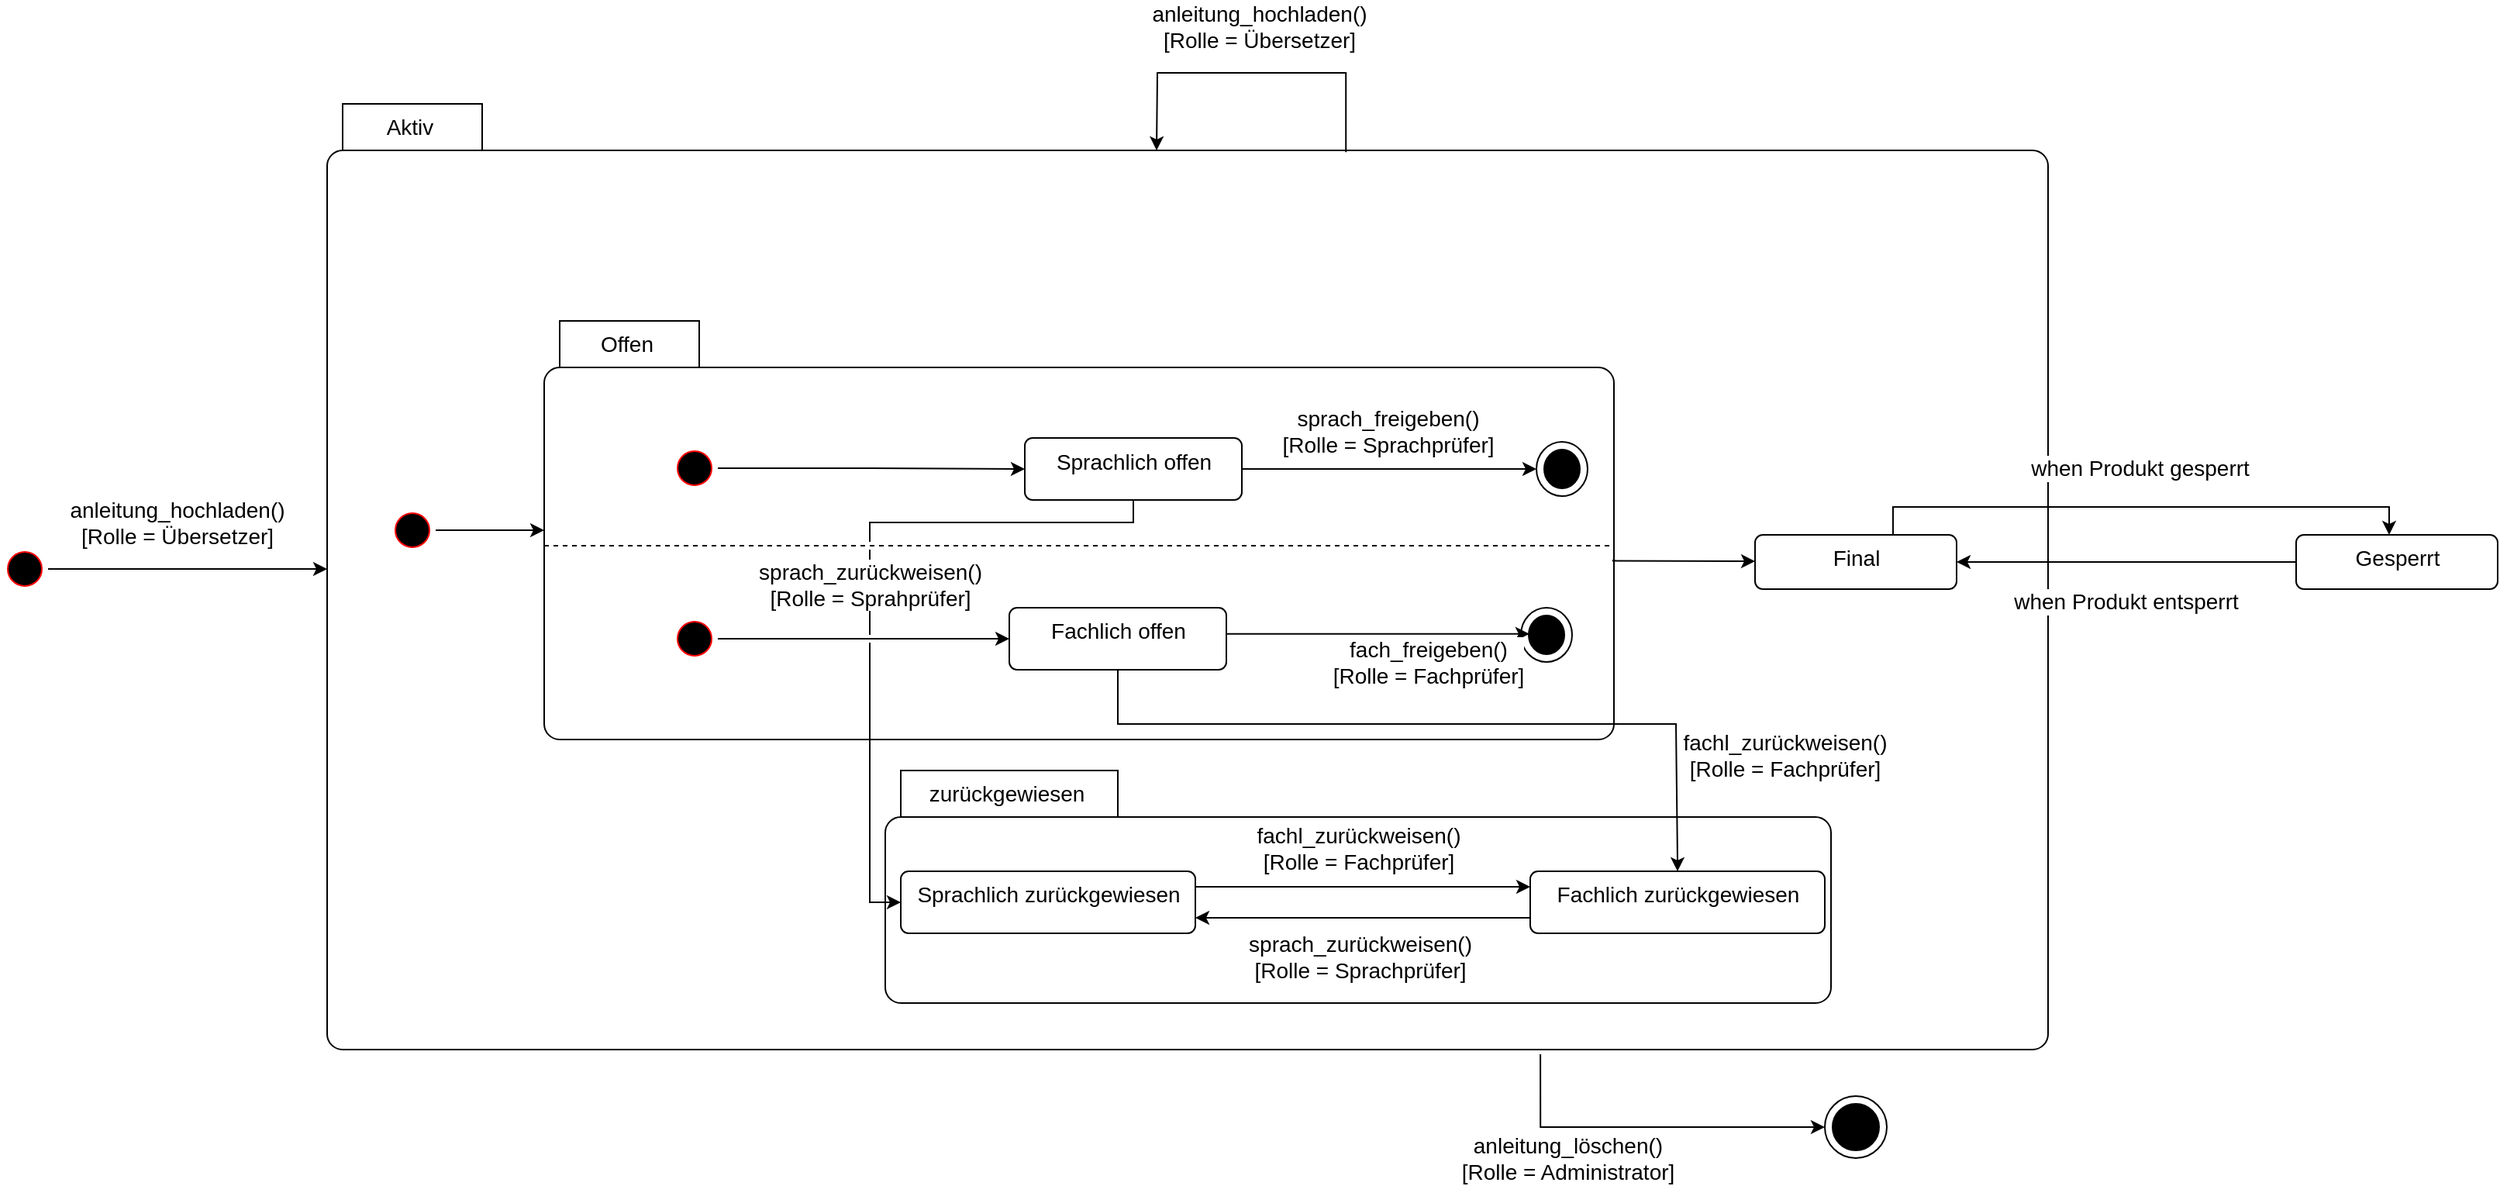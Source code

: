 <mxfile version="17.5.1" type="device"><diagram id="piDJ5L8V4mCm7CnBVaB8" name="Page-1"><mxGraphModel dx="2008" dy="677" grid="1" gridSize="10" guides="1" tooltips="1" connect="1" arrows="1" fold="1" page="1" pageScale="1" pageWidth="827" pageHeight="1169" math="0" shadow="0"><root><mxCell id="0"/><mxCell id="1" parent="0"/><mxCell id="wU2Yq0ODiKSb6mieIzIe-41" value="anleitung_hochladen() &lt;br style=&quot;font-size: 14px&quot;&gt;[Rolle = Übersetzer]" style="edgeStyle=orthogonalEdgeStyle;rounded=0;jumpStyle=gap;jumpSize=5;orthogonalLoop=1;jettySize=auto;html=1;entryX=0;entryY=0;entryDx=0;entryDy=300;entryPerimeter=0;fontSize=14;" parent="1" source="wU2Yq0ODiKSb6mieIzIe-6" target="wU2Yq0ODiKSb6mieIzIe-8" edge="1"><mxGeometry x="-0.077" y="30" relative="1" as="geometry"><mxPoint as="offset"/></mxGeometry></mxCell><mxCell id="wU2Yq0ODiKSb6mieIzIe-6" value="" style="ellipse;html=1;shape=startState;fillColor=#000000;strokeColor=#ff0000;fontSize=14;" parent="1" vertex="1"><mxGeometry x="-70" y="455" width="30" height="30" as="geometry"/></mxCell><mxCell id="wU2Yq0ODiKSb6mieIzIe-8" value="Aktiv" style="shape=folder;align=center;verticalAlign=middle;fontStyle=0;tabWidth=100;tabHeight=30;tabPosition=left;html=1;boundedLbl=1;labelInHeader=1;rounded=1;absoluteArcSize=1;arcSize=10;fontSize=14;" parent="1" vertex="1"><mxGeometry x="140" y="170" width="1110" height="610" as="geometry"/></mxCell><mxCell id="wU2Yq0ODiKSb6mieIzIe-12" style="edgeStyle=orthogonalEdgeStyle;rounded=0;orthogonalLoop=1;jettySize=auto;html=1;fontSize=14;" parent="1" source="wU2Yq0ODiKSb6mieIzIe-9" target="wU2Yq0ODiKSb6mieIzIe-11" edge="1"><mxGeometry relative="1" as="geometry"/></mxCell><mxCell id="wU2Yq0ODiKSb6mieIzIe-9" value="" style="ellipse;html=1;shape=startState;fillColor=#000000;strokeColor=#ff0000;fontSize=14;" parent="1" vertex="1"><mxGeometry x="180" y="430" width="30" height="30" as="geometry"/></mxCell><mxCell id="wU2Yq0ODiKSb6mieIzIe-11" value="Offen" style="shape=folder;align=center;verticalAlign=middle;fontStyle=0;tabWidth=100;tabHeight=30;tabPosition=left;html=1;boundedLbl=1;labelInHeader=1;rounded=1;absoluteArcSize=1;arcSize=10;fontSize=14;" parent="1" vertex="1"><mxGeometry x="280" y="310" width="690" height="270" as="geometry"/></mxCell><mxCell id="wU2Yq0ODiKSb6mieIzIe-20" value="sprach_freigeben()&lt;br&gt;[Rolle = Sprachprüfer]" style="edgeStyle=orthogonalEdgeStyle;rounded=0;orthogonalLoop=1;jettySize=auto;html=1;fontSize=14;entryX=0;entryY=0.5;entryDx=0;entryDy=0;entryPerimeter=0;" parent="1" source="wU2Yq0ODiKSb6mieIzIe-15" target="wU2Yq0ODiKSb6mieIzIe-21" edge="1"><mxGeometry y="25" relative="1" as="geometry"><mxPoint x="-1" as="offset"/><mxPoint x="740" y="405.5" as="targetPoint"/></mxGeometry></mxCell><mxCell id="wU2Yq0ODiKSb6mieIzIe-15" value="Sprachlich offen" style="html=1;align=center;verticalAlign=top;rounded=1;absoluteArcSize=1;arcSize=10;dashed=0;fontSize=14;" parent="1" vertex="1"><mxGeometry x="590" y="385.5" width="140" height="40" as="geometry"/></mxCell><mxCell id="wU2Yq0ODiKSb6mieIzIe-18" style="edgeStyle=orthogonalEdgeStyle;rounded=0;orthogonalLoop=1;jettySize=auto;html=1;fontSize=14;" parent="1" source="wU2Yq0ODiKSb6mieIzIe-16" target="wU2Yq0ODiKSb6mieIzIe-15" edge="1"><mxGeometry relative="1" as="geometry"/></mxCell><mxCell id="wU2Yq0ODiKSb6mieIzIe-16" value="" style="ellipse;html=1;shape=startState;fillColor=#000000;strokeColor=#ff0000;fontSize=14;" parent="1" vertex="1"><mxGeometry x="362" y="390" width="30" height="30" as="geometry"/></mxCell><mxCell id="wU2Yq0ODiKSb6mieIzIe-21" value="" style="shape=mxgraph.sysml.actFinal;html=1;verticalLabelPosition=bottom;labelBackgroundColor=#ffffff;verticalAlign=top;fontSize=14;" parent="1" vertex="1"><mxGeometry x="920" y="388" width="33" height="35" as="geometry"/></mxCell><mxCell id="wU2Yq0ODiKSb6mieIzIe-23" value="" style="endArrow=none;dashed=1;html=1;rounded=0;exitX=0;exitY=0;exitDx=0;exitDy=145;exitPerimeter=0;entryX=0;entryY=0;entryDx=690;entryDy=145;entryPerimeter=0;jumpSize=5;jumpStyle=gap;fontSize=14;" parent="1" source="wU2Yq0ODiKSb6mieIzIe-11" target="wU2Yq0ODiKSb6mieIzIe-11" edge="1"><mxGeometry width="50" height="50" relative="1" as="geometry"><mxPoint x="360" y="510" as="sourcePoint"/><mxPoint x="410" y="460" as="targetPoint"/></mxGeometry></mxCell><mxCell id="wU2Yq0ODiKSb6mieIzIe-29" style="edgeStyle=orthogonalEdgeStyle;rounded=0;jumpStyle=gap;jumpSize=5;orthogonalLoop=1;jettySize=auto;html=1;fontSize=14;" parent="1" source="wU2Yq0ODiKSb6mieIzIe-25" target="wU2Yq0ODiKSb6mieIzIe-27" edge="1"><mxGeometry relative="1" as="geometry"/></mxCell><mxCell id="wU2Yq0ODiKSb6mieIzIe-25" value="" style="ellipse;html=1;shape=startState;fillColor=#000000;strokeColor=#ff0000;fontSize=14;" parent="1" vertex="1"><mxGeometry x="362" y="500" width="30" height="30" as="geometry"/></mxCell><mxCell id="wU2Yq0ODiKSb6mieIzIe-26" value="" style="shape=mxgraph.sysml.actFinal;html=1;verticalLabelPosition=bottom;labelBackgroundColor=#ffffff;verticalAlign=top;fontSize=14;" parent="1" vertex="1"><mxGeometry x="910" y="495" width="33" height="35" as="geometry"/></mxCell><mxCell id="wU2Yq0ODiKSb6mieIzIe-30" value="fach_freigeben()&lt;br&gt;[Rolle = Fachprüfer]" style="edgeStyle=orthogonalEdgeStyle;rounded=0;jumpStyle=gap;jumpSize=5;orthogonalLoop=1;jettySize=auto;html=1;fontSize=14;entryX=0.165;entryY=0.482;entryDx=0;entryDy=0;entryPerimeter=0;" parent="1" source="wU2Yq0ODiKSb6mieIzIe-27" target="wU2Yq0ODiKSb6mieIzIe-26" edge="1"><mxGeometry x="0.33" y="-18" relative="1" as="geometry"><mxPoint as="offset"/><mxPoint x="730" y="510" as="targetPoint"/><Array as="points"><mxPoint x="630" y="511"/><mxPoint x="630" y="511"/></Array></mxGeometry></mxCell><mxCell id="wU2Yq0ODiKSb6mieIzIe-27" value="Fachlich offen" style="html=1;align=center;verticalAlign=top;rounded=1;absoluteArcSize=1;arcSize=10;dashed=0;fontSize=14;" parent="1" vertex="1"><mxGeometry x="580" y="495" width="140" height="40" as="geometry"/></mxCell><mxCell id="wU2Yq0ODiKSb6mieIzIe-34" style="edgeStyle=orthogonalEdgeStyle;rounded=0;jumpStyle=gap;jumpSize=5;orthogonalLoop=1;jettySize=auto;html=1;exitX=1.001;exitY=0.573;exitDx=0;exitDy=0;exitPerimeter=0;fontSize=14;" parent="1" source="wU2Yq0ODiKSb6mieIzIe-11" edge="1"><mxGeometry relative="1" as="geometry"><mxPoint x="968.62" y="458.09" as="sourcePoint"/><mxPoint x="1061" y="465" as="targetPoint"/><Array as="points"><mxPoint x="969" y="465"/></Array></mxGeometry></mxCell><mxCell id="wU2Yq0ODiKSb6mieIzIe-36" value="when Produkt gesperrt" style="edgeStyle=orthogonalEdgeStyle;rounded=0;jumpStyle=gap;jumpSize=5;orthogonalLoop=1;jettySize=auto;html=1;fontSize=14;" parent="1" source="wU2Yq0ODiKSb6mieIzIe-33" target="wU2Yq0ODiKSb6mieIzIe-35" edge="1"><mxGeometry x="-0.007" y="25" relative="1" as="geometry"><Array as="points"><mxPoint x="1150" y="430"/><mxPoint x="1470" y="430"/></Array><mxPoint as="offset"/></mxGeometry></mxCell><mxCell id="wU2Yq0ODiKSb6mieIzIe-38" value="anleitung_löschen()&lt;br&gt;[Rolle = Administrator]" style="edgeStyle=orthogonalEdgeStyle;rounded=0;jumpStyle=gap;jumpSize=5;orthogonalLoop=1;jettySize=auto;html=1;fontSize=14;entryX=0;entryY=0.5;entryDx=0;entryDy=0;entryPerimeter=0;exitX=0.705;exitY=1.005;exitDx=0;exitDy=0;exitPerimeter=0;" parent="1" source="wU2Yq0ODiKSb6mieIzIe-8" target="wU2Yq0ODiKSb6mieIzIe-46" edge="1"><mxGeometry x="-0.441" y="-20" relative="1" as="geometry"><mxPoint x="1126.0" y="820" as="targetPoint"/><Array as="points"><mxPoint x="923" y="830"/><mxPoint x="1106" y="830"/></Array><mxPoint as="offset"/></mxGeometry></mxCell><mxCell id="wU2Yq0ODiKSb6mieIzIe-33" value="Final" style="html=1;align=center;verticalAlign=top;rounded=1;absoluteArcSize=1;arcSize=10;dashed=0;fontSize=14;" parent="1" vertex="1"><mxGeometry x="1061" y="448" width="130" height="35" as="geometry"/></mxCell><mxCell id="wU2Yq0ODiKSb6mieIzIe-45" value="when Produkt entsperrt" style="edgeStyle=orthogonalEdgeStyle;rounded=0;jumpStyle=gap;jumpSize=5;orthogonalLoop=1;jettySize=auto;html=1;entryX=1;entryY=0.5;entryDx=0;entryDy=0;fontSize=14;" parent="1" source="wU2Yq0ODiKSb6mieIzIe-35" target="wU2Yq0ODiKSb6mieIzIe-33" edge="1"><mxGeometry x="0.007" y="25" relative="1" as="geometry"><mxPoint as="offset"/></mxGeometry></mxCell><mxCell id="wU2Yq0ODiKSb6mieIzIe-35" value="Gesperrt" style="html=1;align=center;verticalAlign=top;rounded=1;absoluteArcSize=1;arcSize=10;dashed=0;fontSize=14;" parent="1" vertex="1"><mxGeometry x="1410" y="448" width="130" height="35" as="geometry"/></mxCell><mxCell id="wU2Yq0ODiKSb6mieIzIe-46" value="" style="shape=mxgraph.sysml.actFinal;html=1;verticalLabelPosition=bottom;labelBackgroundColor=#ffffff;verticalAlign=top;fontSize=14;" parent="1" vertex="1"><mxGeometry x="1106" y="810" width="40" height="40" as="geometry"/></mxCell><mxCell id="xfePHDaf9IAGlS_mgOY7-7" value="zurückgewiesen" style="shape=folder;align=center;verticalAlign=middle;fontStyle=0;tabWidth=150;tabHeight=30;tabPosition=left;html=1;boundedLbl=1;labelInHeader=1;rounded=1;absoluteArcSize=1;arcSize=10;fontSize=14;" vertex="1" parent="1"><mxGeometry x="500" y="600" width="610" height="150" as="geometry"/></mxCell><mxCell id="PuorsT021IE9capn7qUK-1" value="anleitung_hochladen()&lt;br&gt;[Rolle = Übersetzer]" style="rounded=0;jumpStyle=gap;jumpSize=5;orthogonalLoop=1;jettySize=auto;html=1;fontSize=14;exitX=0.592;exitY=0.051;exitDx=0;exitDy=0;exitPerimeter=0;edgeStyle=orthogonalEdgeStyle;" parent="1" source="wU2Yq0ODiKSb6mieIzIe-8" edge="1"><mxGeometry x="-0.04" y="-30" relative="1" as="geometry"><mxPoint x="773" y="466.08" as="sourcePoint"/><mxPoint x="675" y="200" as="targetPoint"/><mxPoint as="offset"/></mxGeometry></mxCell><mxCell id="xfePHDaf9IAGlS_mgOY7-9" value="" style="edgeStyle=orthogonalEdgeStyle;rounded=0;orthogonalLoop=1;jettySize=auto;html=1;exitX=1;exitY=0.25;exitDx=0;exitDy=0;entryX=0;entryY=0.25;entryDx=0;entryDy=0;" edge="1" parent="1" source="xfePHDaf9IAGlS_mgOY7-5" target="xfePHDaf9IAGlS_mgOY7-6"><mxGeometry relative="1" as="geometry"/></mxCell><mxCell id="xfePHDaf9IAGlS_mgOY7-10" value="&lt;span style=&quot;font-size: 14px&quot;&gt;fachl_zurückweisen()&lt;/span&gt;&lt;br style=&quot;font-size: 14px&quot;&gt;&lt;span style=&quot;font-size: 14px&quot;&gt;[Rolle = Fachprüfer]&lt;/span&gt;" style="edgeLabel;html=1;align=center;verticalAlign=middle;resizable=0;points=[];" vertex="1" connectable="0" parent="xfePHDaf9IAGlS_mgOY7-9"><mxGeometry x="-0.249" y="1" relative="1" as="geometry"><mxPoint x="24" y="-24" as="offset"/></mxGeometry></mxCell><mxCell id="xfePHDaf9IAGlS_mgOY7-5" value="Sprachlich zurückgewiesen" style="html=1;align=center;verticalAlign=top;rounded=1;absoluteArcSize=1;arcSize=10;dashed=0;fontSize=14;" vertex="1" parent="1"><mxGeometry x="510" y="665" width="190" height="40" as="geometry"/></mxCell><mxCell id="xfePHDaf9IAGlS_mgOY7-11" style="edgeStyle=orthogonalEdgeStyle;rounded=0;orthogonalLoop=1;jettySize=auto;html=1;entryX=1;entryY=0.75;entryDx=0;entryDy=0;exitX=0;exitY=0.75;exitDx=0;exitDy=0;" edge="1" parent="1" source="xfePHDaf9IAGlS_mgOY7-6" target="xfePHDaf9IAGlS_mgOY7-5"><mxGeometry relative="1" as="geometry"/></mxCell><mxCell id="xfePHDaf9IAGlS_mgOY7-12" value="&lt;span style=&quot;font-size: 14px&quot;&gt;sprach_zurückweisen()&lt;/span&gt;&lt;br style=&quot;font-size: 14px&quot;&gt;&lt;span style=&quot;font-size: 14px&quot;&gt;[Rolle = Sprachprüfer]&lt;/span&gt;" style="edgeLabel;html=1;align=center;verticalAlign=middle;resizable=0;points=[];" vertex="1" connectable="0" parent="xfePHDaf9IAGlS_mgOY7-11"><mxGeometry x="0.079" relative="1" as="geometry"><mxPoint x="6" y="25" as="offset"/></mxGeometry></mxCell><mxCell id="xfePHDaf9IAGlS_mgOY7-6" value="Fachlich zurückgewiesen" style="html=1;align=center;verticalAlign=top;rounded=1;absoluteArcSize=1;arcSize=10;dashed=0;fontSize=14;" vertex="1" parent="1"><mxGeometry x="916" y="665" width="190" height="40" as="geometry"/></mxCell><mxCell id="wU2Yq0ODiKSb6mieIzIe-43" value="sprach_zurückweisen()&lt;br&gt;[Rolle = Sprahprüfer]" style="edgeStyle=orthogonalEdgeStyle;rounded=0;jumpStyle=gap;jumpSize=5;orthogonalLoop=1;jettySize=auto;html=1;fontSize=14;entryX=0;entryY=0.5;entryDx=0;entryDy=0;" parent="1" source="wU2Yq0ODiKSb6mieIzIe-15" target="xfePHDaf9IAGlS_mgOY7-5" edge="1"><mxGeometry x="-0.001" relative="1" as="geometry"><Array as="points"><mxPoint x="660" y="440"/><mxPoint x="490" y="440"/><mxPoint x="490" y="685"/></Array><mxPoint as="offset"/></mxGeometry></mxCell><mxCell id="wU2Yq0ODiKSb6mieIzIe-44" value="fachl_zurückweisen()&lt;br&gt;[Rolle = Fachprüfer]" style="edgeStyle=orthogonalEdgeStyle;rounded=0;jumpStyle=gap;jumpSize=5;orthogonalLoop=1;jettySize=auto;html=1;entryX=0.5;entryY=0;entryDx=0;entryDy=0;fontSize=14;" parent="1" source="wU2Yq0ODiKSb6mieIzIe-27" target="xfePHDaf9IAGlS_mgOY7-6" edge="1"><mxGeometry x="0.69" y="70" relative="1" as="geometry"><Array as="points"><mxPoint x="650" y="570"/><mxPoint x="1010" y="570"/><mxPoint x="1010" y="660"/><mxPoint x="1011" y="660"/></Array><mxPoint as="offset"/></mxGeometry></mxCell></root></mxGraphModel></diagram></mxfile>